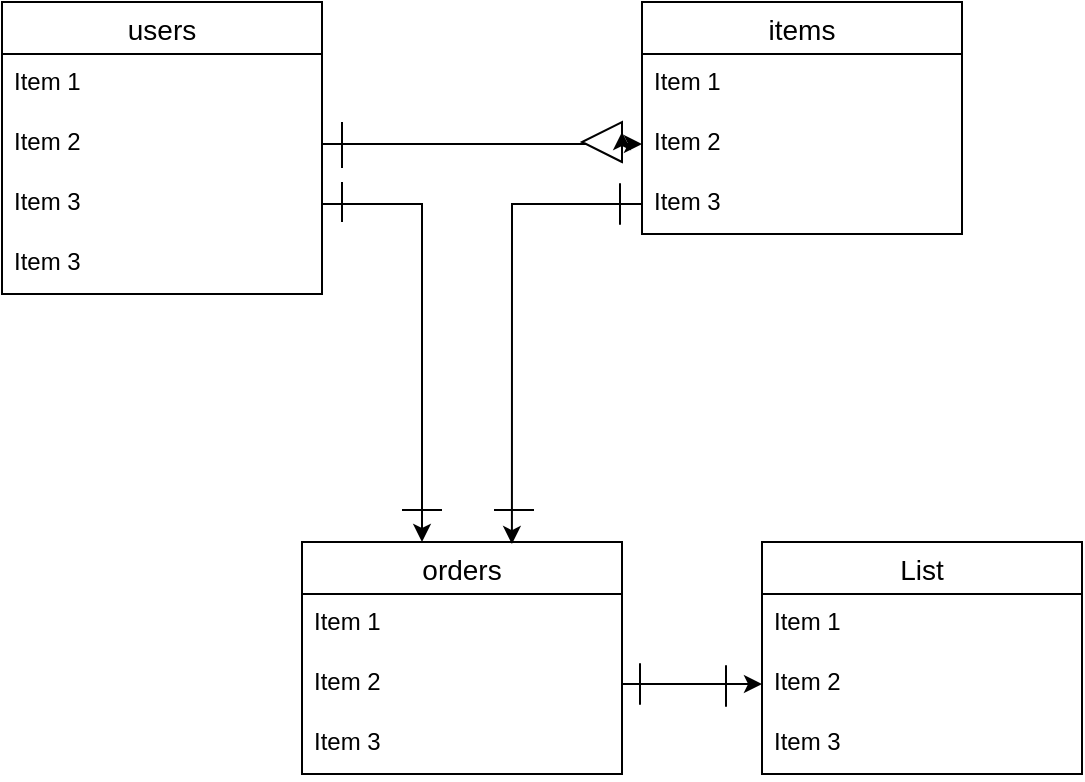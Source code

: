 <mxfile version="13.10.0" type="embed">
    <diagram id="ZgicN2qqP3GE4GJUuCuW" name="Page-1">
        <mxGraphModel dx="574" dy="520" grid="1" gridSize="10" guides="1" tooltips="1" connect="1" arrows="1" fold="1" page="1" pageScale="1" pageWidth="827" pageHeight="1169" math="0" shadow="0">
            <root>
                <mxCell id="0"/>
                <mxCell id="1" parent="0"/>
                <mxCell id="C6uXvLiEKrJcKeShR3dH-11" value="users" style="swimlane;fontStyle=0;childLayout=stackLayout;horizontal=1;startSize=26;horizontalStack=0;resizeParent=1;resizeParentMax=0;resizeLast=0;collapsible=1;marginBottom=0;align=center;fontSize=14;" vertex="1" parent="1">
                    <mxGeometry x="50" y="70" width="160" height="146" as="geometry"/>
                </mxCell>
                <mxCell id="C6uXvLiEKrJcKeShR3dH-12" value="Item 1" style="text;strokeColor=none;fillColor=none;spacingLeft=4;spacingRight=4;overflow=hidden;rotatable=0;points=[[0,0.5],[1,0.5]];portConstraint=eastwest;fontSize=12;" vertex="1" parent="C6uXvLiEKrJcKeShR3dH-11">
                    <mxGeometry y="26" width="160" height="30" as="geometry"/>
                </mxCell>
                <mxCell id="C6uXvLiEKrJcKeShR3dH-13" value="Item 2" style="text;strokeColor=none;fillColor=none;spacingLeft=4;spacingRight=4;overflow=hidden;rotatable=0;points=[[0,0.5],[1,0.5]];portConstraint=eastwest;fontSize=12;" vertex="1" parent="C6uXvLiEKrJcKeShR3dH-11">
                    <mxGeometry y="56" width="160" height="30" as="geometry"/>
                </mxCell>
                <mxCell id="C6uXvLiEKrJcKeShR3dH-14" value="Item 3" style="text;strokeColor=none;fillColor=none;spacingLeft=4;spacingRight=4;overflow=hidden;rotatable=0;points=[[0,0.5],[1,0.5]];portConstraint=eastwest;fontSize=12;" vertex="1" parent="C6uXvLiEKrJcKeShR3dH-11">
                    <mxGeometry y="86" width="160" height="30" as="geometry"/>
                </mxCell>
                <mxCell id="C6uXvLiEKrJcKeShR3dH-45" value="Item 3" style="text;strokeColor=none;fillColor=none;spacingLeft=4;spacingRight=4;overflow=hidden;rotatable=0;points=[[0,0.5],[1,0.5]];portConstraint=eastwest;fontSize=12;" vertex="1" parent="C6uXvLiEKrJcKeShR3dH-11">
                    <mxGeometry y="116" width="160" height="30" as="geometry"/>
                </mxCell>
                <mxCell id="C6uXvLiEKrJcKeShR3dH-15" value="items" style="swimlane;fontStyle=0;childLayout=stackLayout;horizontal=1;startSize=26;horizontalStack=0;resizeParent=1;resizeParentMax=0;resizeLast=0;collapsible=1;marginBottom=0;align=center;fontSize=14;" vertex="1" parent="1">
                    <mxGeometry x="370" y="70" width="160" height="116" as="geometry"/>
                </mxCell>
                <mxCell id="C6uXvLiEKrJcKeShR3dH-16" value="Item 1" style="text;strokeColor=none;fillColor=none;spacingLeft=4;spacingRight=4;overflow=hidden;rotatable=0;points=[[0,0.5],[1,0.5]];portConstraint=eastwest;fontSize=12;" vertex="1" parent="C6uXvLiEKrJcKeShR3dH-15">
                    <mxGeometry y="26" width="160" height="30" as="geometry"/>
                </mxCell>
                <mxCell id="C6uXvLiEKrJcKeShR3dH-17" value="Item 2" style="text;strokeColor=none;fillColor=none;spacingLeft=4;spacingRight=4;overflow=hidden;rotatable=0;points=[[0,0.5],[1,0.5]];portConstraint=eastwest;fontSize=12;" vertex="1" parent="C6uXvLiEKrJcKeShR3dH-15">
                    <mxGeometry y="56" width="160" height="30" as="geometry"/>
                </mxCell>
                <mxCell id="C6uXvLiEKrJcKeShR3dH-18" value="Item 3" style="text;strokeColor=none;fillColor=none;spacingLeft=4;spacingRight=4;overflow=hidden;rotatable=0;points=[[0,0.5],[1,0.5]];portConstraint=eastwest;fontSize=12;" vertex="1" parent="C6uXvLiEKrJcKeShR3dH-15">
                    <mxGeometry y="86" width="160" height="30" as="geometry"/>
                </mxCell>
                <mxCell id="C6uXvLiEKrJcKeShR3dH-19" value="orders" style="swimlane;fontStyle=0;childLayout=stackLayout;horizontal=1;startSize=26;horizontalStack=0;resizeParent=1;resizeParentMax=0;resizeLast=0;collapsible=1;marginBottom=0;align=center;fontSize=14;" vertex="1" parent="1">
                    <mxGeometry x="200" y="340" width="160" height="116" as="geometry"/>
                </mxCell>
                <mxCell id="C6uXvLiEKrJcKeShR3dH-20" value="Item 1" style="text;strokeColor=none;fillColor=none;spacingLeft=4;spacingRight=4;overflow=hidden;rotatable=0;points=[[0,0.5],[1,0.5]];portConstraint=eastwest;fontSize=12;" vertex="1" parent="C6uXvLiEKrJcKeShR3dH-19">
                    <mxGeometry y="26" width="160" height="30" as="geometry"/>
                </mxCell>
                <mxCell id="C6uXvLiEKrJcKeShR3dH-21" value="Item 2" style="text;strokeColor=none;fillColor=none;spacingLeft=4;spacingRight=4;overflow=hidden;rotatable=0;points=[[0,0.5],[1,0.5]];portConstraint=eastwest;fontSize=12;" vertex="1" parent="C6uXvLiEKrJcKeShR3dH-19">
                    <mxGeometry y="56" width="160" height="30" as="geometry"/>
                </mxCell>
                <mxCell id="C6uXvLiEKrJcKeShR3dH-22" value="Item 3" style="text;strokeColor=none;fillColor=none;spacingLeft=4;spacingRight=4;overflow=hidden;rotatable=0;points=[[0,0.5],[1,0.5]];portConstraint=eastwest;fontSize=12;" vertex="1" parent="C6uXvLiEKrJcKeShR3dH-19">
                    <mxGeometry y="86" width="160" height="30" as="geometry"/>
                </mxCell>
                <mxCell id="C6uXvLiEKrJcKeShR3dH-23" value="List" style="swimlane;fontStyle=0;childLayout=stackLayout;horizontal=1;startSize=26;horizontalStack=0;resizeParent=1;resizeParentMax=0;resizeLast=0;collapsible=1;marginBottom=0;align=center;fontSize=14;" vertex="1" parent="1">
                    <mxGeometry x="430" y="340" width="160" height="116" as="geometry"/>
                </mxCell>
                <mxCell id="C6uXvLiEKrJcKeShR3dH-24" value="Item 1" style="text;strokeColor=none;fillColor=none;spacingLeft=4;spacingRight=4;overflow=hidden;rotatable=0;points=[[0,0.5],[1,0.5]];portConstraint=eastwest;fontSize=12;" vertex="1" parent="C6uXvLiEKrJcKeShR3dH-23">
                    <mxGeometry y="26" width="160" height="30" as="geometry"/>
                </mxCell>
                <mxCell id="C6uXvLiEKrJcKeShR3dH-25" value="Item 2" style="text;strokeColor=none;fillColor=none;spacingLeft=4;spacingRight=4;overflow=hidden;rotatable=0;points=[[0,0.5],[1,0.5]];portConstraint=eastwest;fontSize=12;" vertex="1" parent="C6uXvLiEKrJcKeShR3dH-23">
                    <mxGeometry y="56" width="160" height="30" as="geometry"/>
                </mxCell>
                <mxCell id="C6uXvLiEKrJcKeShR3dH-26" value="Item 3" style="text;strokeColor=none;fillColor=none;spacingLeft=4;spacingRight=4;overflow=hidden;rotatable=0;points=[[0,0.5],[1,0.5]];portConstraint=eastwest;fontSize=12;" vertex="1" parent="C6uXvLiEKrJcKeShR3dH-23">
                    <mxGeometry y="86" width="160" height="30" as="geometry"/>
                </mxCell>
                <mxCell id="C6uXvLiEKrJcKeShR3dH-28" style="edgeStyle=orthogonalEdgeStyle;rounded=0;orthogonalLoop=1;jettySize=auto;html=1;exitX=1;exitY=0.5;exitDx=0;exitDy=0;entryX=0;entryY=0.5;entryDx=0;entryDy=0;" edge="1" parent="1" source="C6uXvLiEKrJcKeShR3dH-13" target="C6uXvLiEKrJcKeShR3dH-17">
                    <mxGeometry relative="1" as="geometry"/>
                </mxCell>
                <mxCell id="C6uXvLiEKrJcKeShR3dH-29" style="edgeStyle=orthogonalEdgeStyle;rounded=0;orthogonalLoop=1;jettySize=auto;html=1;exitX=1;exitY=0.5;exitDx=0;exitDy=0;" edge="1" parent="1" source="C6uXvLiEKrJcKeShR3dH-14" target="C6uXvLiEKrJcKeShR3dH-19">
                    <mxGeometry relative="1" as="geometry">
                        <mxPoint x="250" y="330" as="targetPoint"/>
                        <Array as="points">
                            <mxPoint x="260" y="171"/>
                        </Array>
                    </mxGeometry>
                </mxCell>
                <mxCell id="C6uXvLiEKrJcKeShR3dH-30" style="edgeStyle=orthogonalEdgeStyle;rounded=0;orthogonalLoop=1;jettySize=auto;html=1;entryX=0.656;entryY=0.009;entryDx=0;entryDy=0;entryPerimeter=0;" edge="1" parent="1" source="C6uXvLiEKrJcKeShR3dH-18" target="C6uXvLiEKrJcKeShR3dH-19">
                    <mxGeometry relative="1" as="geometry"/>
                </mxCell>
                <mxCell id="C6uXvLiEKrJcKeShR3dH-31" style="edgeStyle=orthogonalEdgeStyle;rounded=0;orthogonalLoop=1;jettySize=auto;html=1;exitX=1;exitY=0.5;exitDx=0;exitDy=0;entryX=0;entryY=0.5;entryDx=0;entryDy=0;" edge="1" parent="1" source="C6uXvLiEKrJcKeShR3dH-21" target="C6uXvLiEKrJcKeShR3dH-25">
                    <mxGeometry relative="1" as="geometry"/>
                </mxCell>
                <mxCell id="C6uXvLiEKrJcKeShR3dH-32" value="" style="endArrow=none;html=1;" edge="1" parent="1">
                    <mxGeometry width="50" height="50" relative="1" as="geometry">
                        <mxPoint x="220" y="153" as="sourcePoint"/>
                        <mxPoint x="220" y="130" as="targetPoint"/>
                    </mxGeometry>
                </mxCell>
                <mxCell id="C6uXvLiEKrJcKeShR3dH-33" value="" style="triangle;whiteSpace=wrap;html=1;rotation=-180;" vertex="1" parent="1">
                    <mxGeometry x="340" y="130" width="20" height="20" as="geometry"/>
                </mxCell>
                <mxCell id="C6uXvLiEKrJcKeShR3dH-34" style="edgeStyle=orthogonalEdgeStyle;rounded=0;orthogonalLoop=1;jettySize=auto;html=1;exitX=0;exitY=0.5;exitDx=0;exitDy=0;entryX=0;entryY=0.75;entryDx=0;entryDy=0;" edge="1" parent="1" source="C6uXvLiEKrJcKeShR3dH-33" target="C6uXvLiEKrJcKeShR3dH-33">
                    <mxGeometry relative="1" as="geometry"/>
                </mxCell>
                <mxCell id="C6uXvLiEKrJcKeShR3dH-35" value="" style="endArrow=none;html=1;" edge="1" parent="1">
                    <mxGeometry width="50" height="50" relative="1" as="geometry">
                        <mxPoint x="220" y="180" as="sourcePoint"/>
                        <mxPoint x="220" y="160" as="targetPoint"/>
                        <Array as="points">
                            <mxPoint x="220" y="170"/>
                        </Array>
                    </mxGeometry>
                </mxCell>
                <mxCell id="C6uXvLiEKrJcKeShR3dH-36" value="" style="endArrow=none;html=1;" edge="1" parent="1">
                    <mxGeometry width="50" height="50" relative="1" as="geometry">
                        <mxPoint x="359" y="166" as="sourcePoint"/>
                        <mxPoint x="359" y="176" as="targetPoint"/>
                        <Array as="points">
                            <mxPoint x="359" y="186"/>
                            <mxPoint x="359" y="156"/>
                        </Array>
                    </mxGeometry>
                </mxCell>
                <mxCell id="C6uXvLiEKrJcKeShR3dH-38" value="" style="endArrow=none;html=1;" edge="1" parent="1">
                    <mxGeometry width="50" height="50" relative="1" as="geometry">
                        <mxPoint x="250" y="324" as="sourcePoint"/>
                        <mxPoint x="270" y="324" as="targetPoint"/>
                    </mxGeometry>
                </mxCell>
                <mxCell id="C6uXvLiEKrJcKeShR3dH-39" value="" style="endArrow=none;html=1;" edge="1" parent="1">
                    <mxGeometry width="50" height="50" relative="1" as="geometry">
                        <mxPoint x="296" y="324" as="sourcePoint"/>
                        <mxPoint x="316" y="324" as="targetPoint"/>
                    </mxGeometry>
                </mxCell>
                <mxCell id="C6uXvLiEKrJcKeShR3dH-40" value="" style="endArrow=none;html=1;" edge="1" parent="1">
                    <mxGeometry width="50" height="50" relative="1" as="geometry">
                        <mxPoint x="369" y="406" as="sourcePoint"/>
                        <mxPoint x="369" y="416" as="targetPoint"/>
                        <Array as="points">
                            <mxPoint x="369" y="426"/>
                            <mxPoint x="369" y="396"/>
                        </Array>
                    </mxGeometry>
                </mxCell>
                <mxCell id="C6uXvLiEKrJcKeShR3dH-41" value="" style="endArrow=none;html=1;" edge="1" parent="1">
                    <mxGeometry width="50" height="50" relative="1" as="geometry">
                        <mxPoint x="412" y="407" as="sourcePoint"/>
                        <mxPoint x="412" y="417" as="targetPoint"/>
                        <Array as="points">
                            <mxPoint x="412" y="427"/>
                            <mxPoint x="412" y="397"/>
                        </Array>
                    </mxGeometry>
                </mxCell>
            </root>
        </mxGraphModel>
    </diagram>
</mxfile>